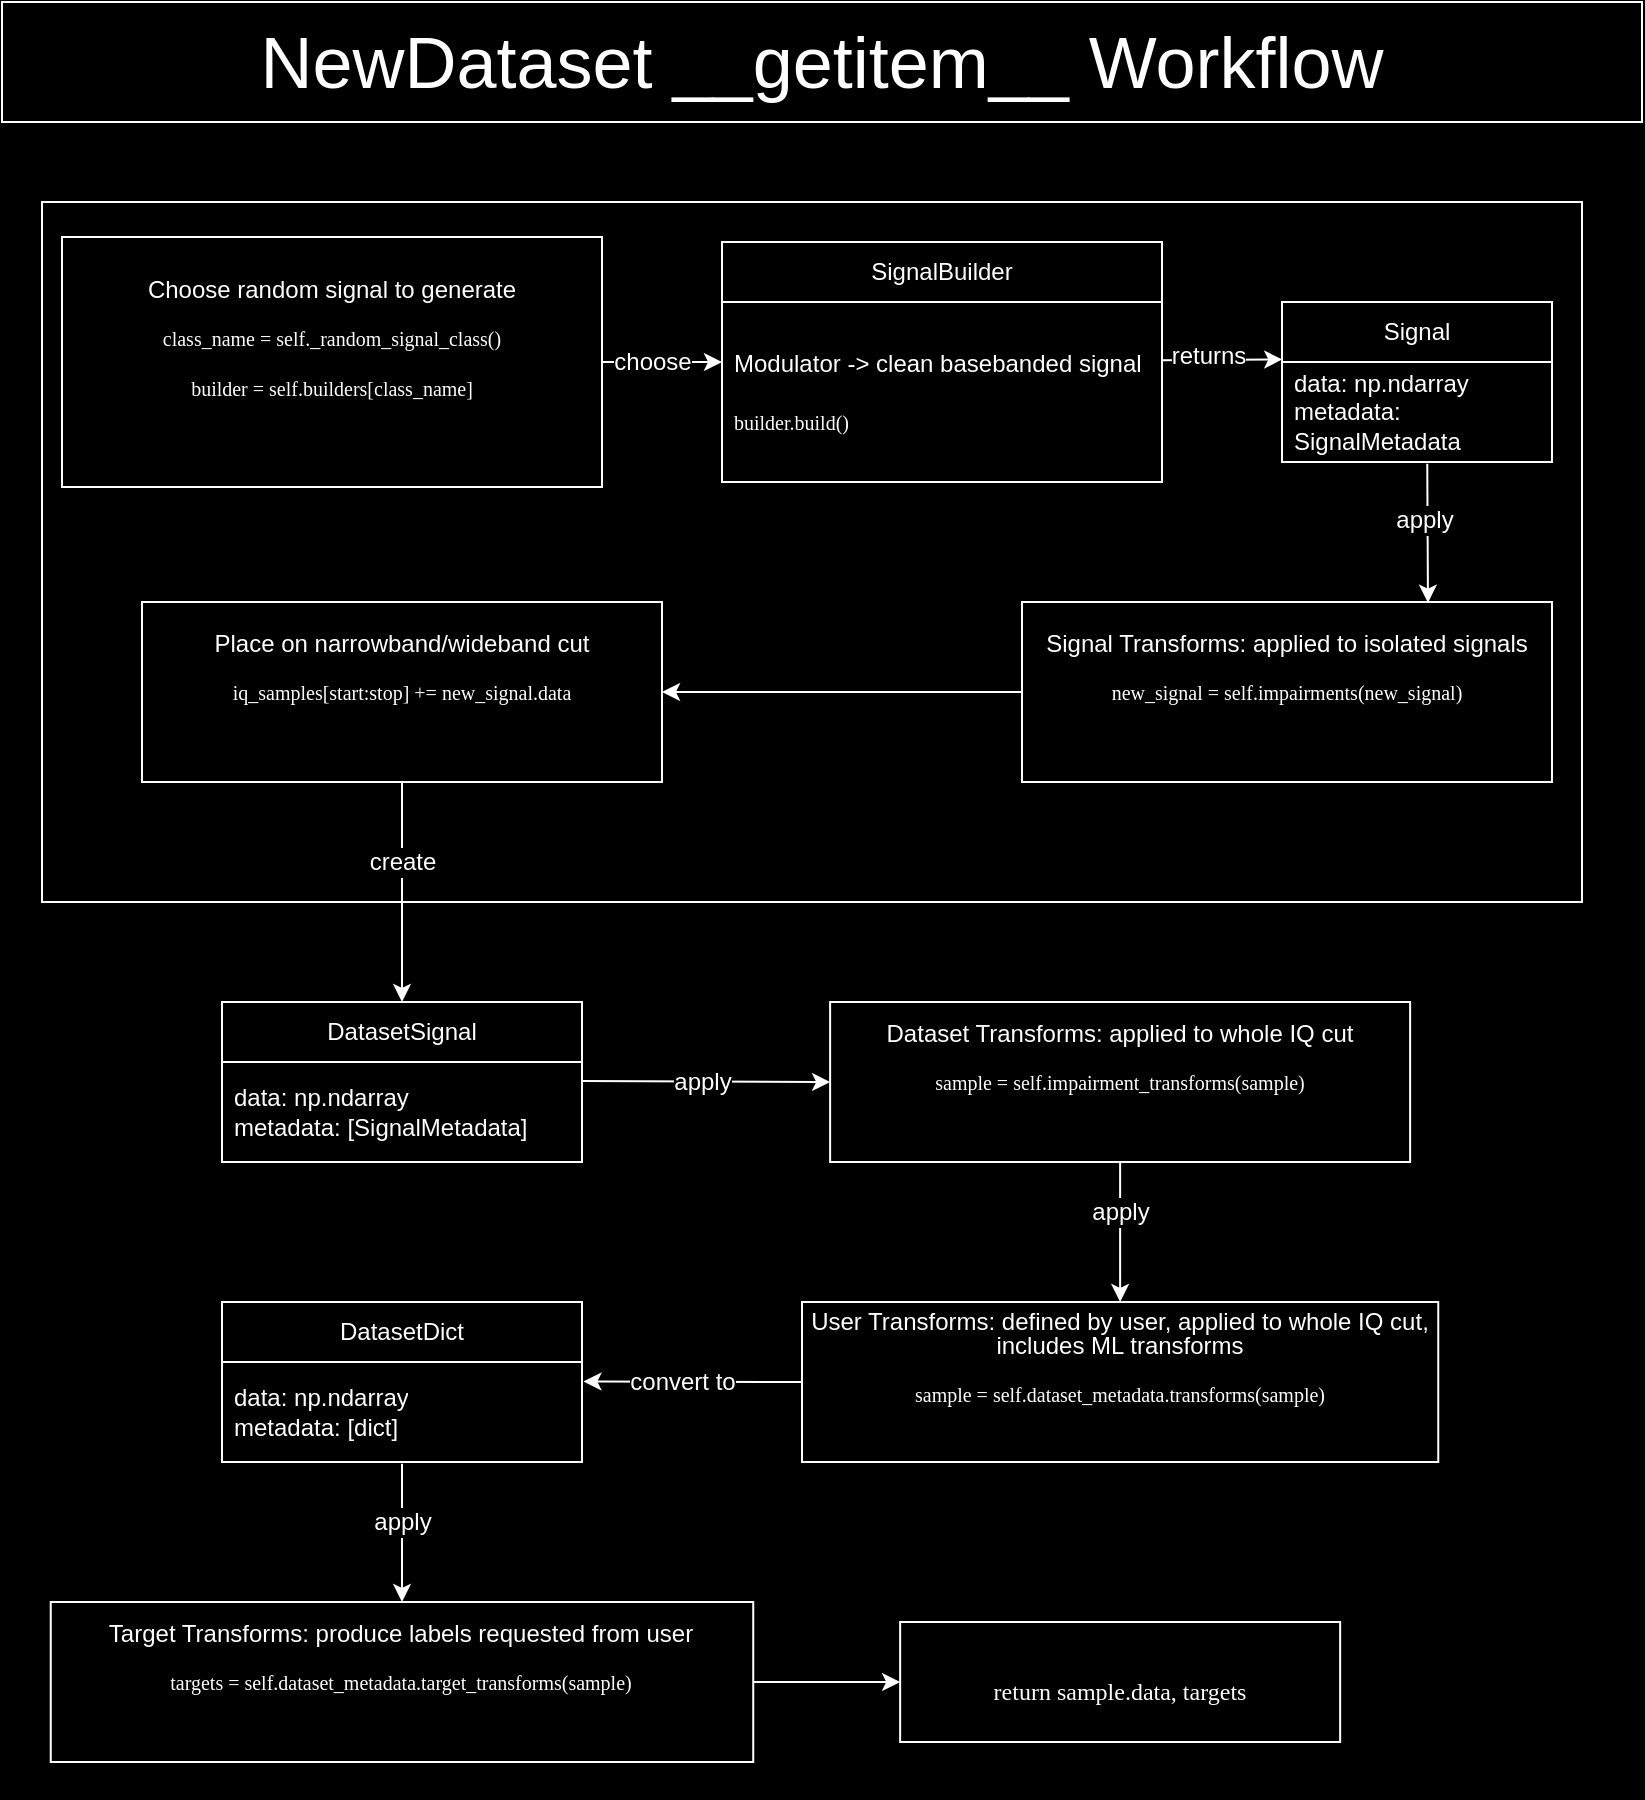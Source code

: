 <mxfile>
    <diagram id="laA0arsnX7Pyb7320zwb" name="Page-1">
        <mxGraphModel dx="1090" dy="675" grid="1" gridSize="10" guides="1" tooltips="1" connect="1" arrows="1" fold="1" page="1" pageScale="1" pageWidth="850" pageHeight="1100" background="#000000" math="0" shadow="0">
            <root>
                <mxCell id="0"/>
                <mxCell id="1" parent="0"/>
                <mxCell id="34" value="&lt;p style=&quot;line-height: 100%; font-size: 12px;&quot;&gt;&lt;font data-font-src=&quot;https://fonts.googleapis.com/css?family=Source+Code+Pro&quot; face=&quot;Source Code Pro&quot;&gt;self.__generate_new_signal__()&lt;/font&gt;&lt;/p&gt;" style="rounded=0;whiteSpace=wrap;html=1;fontSize=36;align=center;verticalAlign=bottom;labelPosition=center;verticalLabelPosition=top;fillColor=#000000;strokeColor=#FFFFFF;shadow=0;" parent="1" vertex="1">
                    <mxGeometry x="40" y="110" width="770" height="350" as="geometry"/>
                </mxCell>
                <mxCell id="6" value="&lt;font color=&quot;#ffffff&quot;&gt;NewDataset __getitem__ Workflow&lt;/font&gt;" style="text;html=1;strokeColor=#FFFFFF;fillColor=#000000;align=center;verticalAlign=middle;whiteSpace=wrap;rounded=0;fontSize=36;shadow=0;" parent="1" vertex="1">
                    <mxGeometry x="20" y="10" width="820" height="60" as="geometry"/>
                </mxCell>
                <mxCell id="52" style="edgeStyle=none;html=1;entryX=0;entryY=0.5;entryDx=0;entryDy=0;fontSize=9;fillColor=#000000;strokeColor=#FFFFFF;shadow=0;" parent="1" source="10" target="21" edge="1">
                    <mxGeometry relative="1" as="geometry"/>
                </mxCell>
                <mxCell id="10" value="&lt;p style=&quot;line-height: 100%; font-size: 12px;&quot;&gt;Target Transforms: produce labels requested from user&lt;/p&gt;&lt;p style=&quot;line-height: 100%; font-size: 12px;&quot;&gt;&lt;span style=&quot;font-size: 10px; background-color: initial; font-family: &amp;quot;Source Code Pro&amp;quot;;&quot;&gt;targets = self.dataset_metadata.target_transforms(sample)&lt;/span&gt;&lt;/p&gt;&lt;p style=&quot;line-height: 100%;&quot;&gt;&lt;/p&gt;&lt;p style=&quot;line-height: 100%;&quot;&gt;&lt;/p&gt;" style="rounded=0;whiteSpace=wrap;html=1;fontSize=36;align=center;verticalAlign=middle;fillColor=#000000;strokeColor=#FFFFFF;shadow=0;fontColor=#FFFFFF;" parent="1" vertex="1">
                    <mxGeometry x="44.37" y="810" width="351.25" height="80" as="geometry"/>
                </mxCell>
                <mxCell id="39" style="edgeStyle=none;html=1;fontSize=9;exitX=0.538;exitY=1.018;exitDx=0;exitDy=0;exitPerimeter=0;fillColor=#000000;strokeColor=#FFFFFF;shadow=0;entryX=0.766;entryY=0.004;entryDx=0;entryDy=0;entryPerimeter=0;" parent="1" source="12" target="25" edge="1">
                    <mxGeometry relative="1" as="geometry">
                        <mxPoint x="740" y="270" as="targetPoint"/>
                    </mxGeometry>
                </mxCell>
                <mxCell id="46" value="apply" style="edgeLabel;html=1;align=center;verticalAlign=middle;resizable=0;points=[];fontSize=12;fillColor=#000000;strokeColor=#FFFFFF;shadow=0;fontColor=#FFFFFF;labelBackgroundColor=#000000;" parent="39" vertex="1" connectable="0">
                    <mxGeometry x="-0.196" y="-2" relative="1" as="geometry">
                        <mxPoint as="offset"/>
                    </mxGeometry>
                </mxCell>
                <mxCell id="11" value="&lt;font color=&quot;#ffffff&quot;&gt;Signal&lt;/font&gt;" style="swimlane;fontStyle=0;childLayout=stackLayout;horizontal=1;startSize=30;horizontalStack=0;resizeParent=1;resizeParentMax=0;resizeLast=0;collapsible=1;marginBottom=0;whiteSpace=wrap;html=1;fontSize=12;fillColor=#000000;strokeColor=#FFFFFF;shadow=0;" parent="1" vertex="1">
                    <mxGeometry x="660" y="160" width="135" height="80" as="geometry"/>
                </mxCell>
                <mxCell id="12" value="&lt;font color=&quot;#ffffff&quot;&gt;data: np.ndarray&lt;br&gt;metadata: SignalMetadata&lt;/font&gt;" style="text;strokeColor=#FFFFFF;fillColor=#000000;align=left;verticalAlign=middle;spacingLeft=4;spacingRight=4;overflow=hidden;points=[[0,0.5],[1,0.5]];portConstraint=eastwest;rotatable=0;whiteSpace=wrap;html=1;fontSize=12;shadow=0;" parent="11" vertex="1">
                    <mxGeometry y="30" width="135" height="50" as="geometry"/>
                </mxCell>
                <mxCell id="21" value="&lt;p style=&quot;line-height: 100%;&quot;&gt;&lt;span style=&quot;font-size: 12px;&quot;&gt;&lt;font data-font-src=&quot;https://fonts.googleapis.com/css?family=Source+Code+Pro&quot; face=&quot;Source Code Pro&quot;&gt;return sample.data, targets&lt;/font&gt;&lt;/span&gt;&lt;/p&gt;" style="rounded=0;whiteSpace=wrap;html=1;fontSize=36;align=center;verticalAlign=middle;fillColor=#000000;strokeColor=#FFFFFF;shadow=0;fontColor=#FFFFFF;" parent="1" vertex="1">
                    <mxGeometry x="469.07" y="820" width="220" height="60" as="geometry"/>
                </mxCell>
                <mxCell id="50" style="edgeStyle=none;html=1;entryX=0.5;entryY=0;entryDx=0;entryDy=0;fontSize=9;exitX=0.5;exitY=1.017;exitDx=0;exitDy=0;exitPerimeter=0;fillColor=#000000;strokeColor=#FFFFFF;shadow=0;" parent="1" source="23" target="10" edge="1">
                    <mxGeometry relative="1" as="geometry">
                        <mxPoint x="190.62" y="750" as="sourcePoint"/>
                    </mxGeometry>
                </mxCell>
                <mxCell id="51" value="apply" style="edgeLabel;html=1;align=center;verticalAlign=middle;resizable=0;points=[];fontSize=12;fillColor=#000000;strokeColor=#FFFFFF;shadow=0;fontColor=#FFFFFF;labelBackgroundColor=#000000;" parent="50" vertex="1" connectable="0">
                    <mxGeometry x="-0.417" relative="1" as="geometry">
                        <mxPoint y="9" as="offset"/>
                    </mxGeometry>
                </mxCell>
                <mxCell id="22" value="DatasetDict" style="swimlane;fontStyle=0;childLayout=stackLayout;horizontal=1;startSize=30;horizontalStack=0;resizeParent=1;resizeParentMax=0;resizeLast=0;collapsible=1;marginBottom=0;whiteSpace=wrap;html=1;fontSize=12;fillColor=#000000;strokeColor=#FFFFFF;shadow=0;fontColor=#FFFFFF;" parent="1" vertex="1">
                    <mxGeometry x="130" y="660" width="180" height="80" as="geometry"/>
                </mxCell>
                <mxCell id="23" value="data: np.ndarray&lt;br&gt;metadata: [dict]" style="text;strokeColor=#FFFFFF;fillColor=#000000;align=left;verticalAlign=middle;spacingLeft=4;spacingRight=4;overflow=hidden;points=[[0,0.5],[1,0.5]];portConstraint=eastwest;rotatable=0;whiteSpace=wrap;html=1;fontSize=12;shadow=0;fontColor=#FFFFFF;" parent="22" vertex="1">
                    <mxGeometry y="30" width="180" height="50" as="geometry"/>
                </mxCell>
                <mxCell id="40" style="edgeStyle=none;html=1;entryX=0.5;entryY=0;entryDx=0;entryDy=0;fontSize=9;exitX=0.5;exitY=1;exitDx=0;exitDy=0;fillColor=#000000;strokeColor=#FFFFFF;shadow=0;" parent="1" source="53" target="31" edge="1">
                    <mxGeometry relative="1" as="geometry"/>
                </mxCell>
                <mxCell id="41" value="create" style="edgeLabel;html=1;align=center;verticalAlign=middle;resizable=0;points=[];fontSize=12;fillColor=#000000;strokeColor=#FFFFFF;shadow=0;fontColor=#FFFFFF;labelBackgroundColor=#000000;" parent="40" vertex="1" connectable="0">
                    <mxGeometry x="-0.215" y="2" relative="1" as="geometry">
                        <mxPoint x="-2" y="-3" as="offset"/>
                    </mxGeometry>
                </mxCell>
                <mxCell id="55" style="edgeStyle=none;html=1;exitX=0;exitY=0.5;exitDx=0;exitDy=0;fontFamily=Source Code Pro;fontSource=https%3A%2F%2Ffonts.googleapis.com%2Fcss%3Ffamily%3DSource%2BCode%2BPro;fontSize=10;entryX=1;entryY=0.5;entryDx=0;entryDy=0;fillColor=#000000;strokeColor=#FFFFFF;shadow=0;fontColor=#FFFFFF;labelBackgroundColor=#000000;" parent="1" source="25" target="53" edge="1">
                    <mxGeometry relative="1" as="geometry"/>
                </mxCell>
                <mxCell id="25" value="&lt;p style=&quot;line-height: 100%; font-size: 12px;&quot;&gt;Signal Transforms: applied to isolated signals&lt;/p&gt;&lt;p style=&quot;line-height: 100%; font-size: 12px;&quot;&gt;&lt;/p&gt;&lt;p style=&quot;line-height: 100%; font-size: 12px;&quot;&gt;&lt;span style=&quot;background-color: initial; font-family: &amp;quot;Source Code Pro&amp;quot;; font-size: 10px;&quot;&gt;new_signal = self.impairments(new_signal)&lt;/span&gt;&lt;/p&gt;&lt;p style=&quot;line-height: 100%;&quot;&gt;&lt;/p&gt;&lt;p style=&quot;line-height: 100%;&quot;&gt;&lt;/p&gt;" style="rounded=0;whiteSpace=wrap;html=1;fontSize=36;align=center;verticalAlign=middle;fillColor=#000000;strokeColor=#FFFFFF;shadow=0;fontColor=#FFFFFF;" parent="1" vertex="1">
                    <mxGeometry x="530" y="310" width="265" height="90" as="geometry"/>
                </mxCell>
                <mxCell id="48" style="edgeStyle=none;html=1;fontSize=9;exitX=0;exitY=0.5;exitDx=0;exitDy=0;entryX=1.004;entryY=0.194;entryDx=0;entryDy=0;entryPerimeter=0;fillColor=#000000;strokeColor=#FFFFFF;shadow=0;" parent="1" source="30" target="23" edge="1">
                    <mxGeometry relative="1" as="geometry">
                        <mxPoint x="400.62" y="710" as="sourcePoint"/>
                        <mxPoint x="290.62" y="710" as="targetPoint"/>
                    </mxGeometry>
                </mxCell>
                <mxCell id="49" value="convert to" style="edgeLabel;html=1;align=center;verticalAlign=middle;resizable=0;points=[];fontSize=12;fillColor=#000000;strokeColor=#FFFFFF;shadow=0;fontColor=#FFFFFF;labelBackgroundColor=#000000;" parent="48" vertex="1" connectable="0">
                    <mxGeometry x="-0.284" y="-1" relative="1" as="geometry">
                        <mxPoint x="-21" y="1" as="offset"/>
                    </mxGeometry>
                </mxCell>
                <mxCell id="30" value="&lt;p style=&quot;line-height: 100%; font-size: 12px;&quot;&gt;User Transforms: defined by user, applied to whole IQ cut, includes ML transforms&lt;/p&gt;&lt;p style=&quot;line-height: 100%; font-size: 12px;&quot;&gt;&lt;span style=&quot;font-size: 10px; font-family: &amp;quot;Source Code Pro&amp;quot;; background-color: initial;&quot;&gt;sample = self.dataset_metadata.transforms(sample)&lt;/span&gt;&lt;/p&gt;&lt;p style=&quot;line-height: 100%;&quot;&gt;&lt;/p&gt;" style="rounded=0;whiteSpace=wrap;html=1;fontSize=36;align=center;verticalAlign=middle;fillColor=#000000;strokeColor=#FFFFFF;shadow=0;fontColor=#FFFFFF;" parent="1" vertex="1">
                    <mxGeometry x="420" y="660" width="318.13" height="80" as="geometry"/>
                </mxCell>
                <mxCell id="42" style="edgeStyle=none;html=1;fontSize=9;exitX=0.999;exitY=0.189;exitDx=0;exitDy=0;exitPerimeter=0;entryX=0;entryY=0.5;entryDx=0;entryDy=0;fillColor=#000000;strokeColor=#FFFFFF;shadow=0;" parent="1" source="32" target="56" edge="1">
                    <mxGeometry relative="1" as="geometry">
                        <mxPoint x="330.62" y="565" as="targetPoint"/>
                        <mxPoint x="271.12" y="549.9" as="sourcePoint"/>
                    </mxGeometry>
                </mxCell>
                <mxCell id="47" value="apply" style="edgeLabel;html=1;align=center;verticalAlign=middle;resizable=0;points=[];fontSize=12;fillColor=#000000;strokeColor=#FFFFFF;shadow=0;fontColor=#FFFFFF;labelBackgroundColor=#000000;" parent="42" vertex="1" connectable="0">
                    <mxGeometry x="-0.305" relative="1" as="geometry">
                        <mxPoint x="17" as="offset"/>
                    </mxGeometry>
                </mxCell>
                <mxCell id="31" value="DatasetSignal" style="swimlane;fontStyle=0;childLayout=stackLayout;horizontal=1;startSize=30;horizontalStack=0;resizeParent=1;resizeParentMax=0;resizeLast=0;collapsible=1;marginBottom=0;whiteSpace=wrap;html=1;fontSize=12;fillColor=#000000;strokeColor=#FFFFFF;shadow=0;fontColor=#FFFFFF;" parent="1" vertex="1">
                    <mxGeometry x="130" y="510" width="180" height="80" as="geometry"/>
                </mxCell>
                <mxCell id="32" value="data: np.ndarray&lt;br&gt;metadata: [SignalMetadata]" style="text;strokeColor=#FFFFFF;fillColor=#000000;align=left;verticalAlign=middle;spacingLeft=4;spacingRight=4;overflow=hidden;points=[[0,0.5],[1,0.5]];portConstraint=eastwest;rotatable=0;whiteSpace=wrap;html=1;fontSize=12;shadow=0;fontColor=#FFFFFF;" parent="31" vertex="1">
                    <mxGeometry y="30" width="180" height="50" as="geometry"/>
                </mxCell>
                <mxCell id="38" style="edgeStyle=none;html=1;entryX=0.001;entryY=-0.026;entryDx=0;entryDy=0;fontSize=9;entryPerimeter=0;fillColor=#000000;strokeColor=#FFFFFF;shadow=0;" parent="1" source="16" target="12" edge="1">
                    <mxGeometry relative="1" as="geometry"/>
                </mxCell>
                <mxCell id="45" value="returns" style="edgeLabel;html=1;align=center;verticalAlign=middle;resizable=0;points=[];fontSize=12;fillColor=#000000;strokeColor=#FFFFFF;shadow=0;fontColor=#FFFFFF;labelBackgroundColor=#000000;" parent="38" vertex="1" connectable="0">
                    <mxGeometry x="-0.233" y="2" relative="1" as="geometry">
                        <mxPoint as="offset"/>
                    </mxGeometry>
                </mxCell>
                <mxCell id="16" value="&lt;font color=&quot;#ffffff&quot;&gt;SignalBuilder&lt;/font&gt;" style="swimlane;fontStyle=0;childLayout=stackLayout;horizontal=1;startSize=30;horizontalStack=0;resizeParent=1;resizeParentMax=0;resizeLast=0;collapsible=1;marginBottom=0;whiteSpace=wrap;html=1;fontSize=12;fillColor=#000000;strokeColor=#FFFFFF;shadow=0;" parent="1" vertex="1">
                    <mxGeometry x="380" y="130" width="220" height="120" as="geometry"/>
                </mxCell>
                <mxCell id="17" value="&lt;font color=&quot;#ffffff&quot;&gt;Modulator -&amp;gt; clean basebanded signal&lt;br&gt;&lt;br&gt;&lt;font style=&quot;font-size: 10px;&quot; data-font-src=&quot;https://fonts.googleapis.com/css?family=Source+Code+Pro&quot; face=&quot;Source Code Pro&quot;&gt;builder.build()&lt;/font&gt;&lt;/font&gt;" style="text;strokeColor=#FFFFFF;fillColor=#000000;align=left;verticalAlign=middle;spacingLeft=4;spacingRight=4;overflow=hidden;points=[[0,0.5],[1,0.5]];portConstraint=eastwest;rotatable=0;whiteSpace=wrap;html=1;fontSize=12;shadow=0;" parent="16" vertex="1">
                    <mxGeometry y="30" width="220" height="90" as="geometry"/>
                </mxCell>
                <mxCell id="37" style="edgeStyle=none;html=1;exitX=1;exitY=0.5;exitDx=0;exitDy=0;entryX=0;entryY=0.5;entryDx=0;entryDy=0;fontSize=9;fillColor=#000000;strokeColor=#FFFFFF;shadow=0;" parent="1" source="33" target="16" edge="1">
                    <mxGeometry relative="1" as="geometry">
                        <Array as="points"/>
                    </mxGeometry>
                </mxCell>
                <mxCell id="44" value="choose" style="edgeLabel;html=1;align=center;verticalAlign=middle;resizable=0;points=[];fontSize=12;fillColor=#000000;strokeColor=#FFFFFF;shadow=0;fontColor=#FFFFFF;labelBackgroundColor=#000000;" parent="37" vertex="1" connectable="0">
                    <mxGeometry x="0.049" y="2" relative="1" as="geometry">
                        <mxPoint x="-7" y="2" as="offset"/>
                    </mxGeometry>
                </mxCell>
                <mxCell id="33" value="&lt;p style=&quot;line-height: 100%; font-size: 12px;&quot;&gt;&lt;font color=&quot;#ffffff&quot;&gt;Choose random signal to generate&lt;/font&gt;&lt;/p&gt;&lt;p style=&quot;line-height: 100%; font-size: 12px;&quot;&gt;&lt;/p&gt;&lt;p style=&quot;line-height: 100%; font-size: 12px;&quot;&gt;&lt;span style=&quot;background-color: initial; font-size: 10px; font-family: &amp;quot;Source Code Pro&amp;quot;;&quot;&gt;&lt;font color=&quot;#ffffff&quot;&gt;class_name = self._random_signal_class()&lt;/font&gt;&lt;/span&gt;&lt;/p&gt;&lt;p style=&quot;line-height: 100%; font-size: 12px;&quot;&gt;&lt;span style=&quot;font-size: 10px; font-family: &amp;quot;Source Code Pro&amp;quot;; background-color: initial;&quot;&gt;&lt;font color=&quot;#ffffff&quot;&gt;builder = self.builders[class_name]&lt;/font&gt;&lt;/span&gt;&lt;/p&gt;&lt;p style=&quot;line-height: 100%;&quot;&gt;&lt;/p&gt;&lt;p style=&quot;line-height: 100%;&quot;&gt;&lt;/p&gt;&lt;p style=&quot;line-height: 100%; font-size: 12px;&quot;&gt;&lt;/p&gt;&lt;p style=&quot;line-height: 100%;&quot;&gt;&lt;/p&gt;" style="rounded=0;whiteSpace=wrap;html=1;fontSize=36;align=center;verticalAlign=middle;strokeColor=#FFFFFF;fillColor=#000000;shadow=0;" parent="1" vertex="1">
                    <mxGeometry x="50" y="127.5" width="270" height="125" as="geometry"/>
                </mxCell>
                <mxCell id="53" value="&lt;p style=&quot;line-height: 100%; font-size: 12px;&quot;&gt;Place on narrowband/wideband cut&lt;/p&gt;&lt;p style=&quot;line-height: 100%; font-size: 12px;&quot;&gt;&lt;span style=&quot;font-size: 10px; background-color: initial; font-family: &amp;quot;Source Code Pro&amp;quot;;&quot;&gt;iq_samples[start:stop] += new_signal.data&lt;/span&gt;&lt;/p&gt;&lt;p style=&quot;line-height: 100%;&quot;&gt;&lt;/p&gt;&lt;p style=&quot;line-height: 100%;&quot;&gt;&lt;/p&gt;" style="rounded=0;whiteSpace=wrap;html=1;fontSize=36;align=center;verticalAlign=middle;fillColor=#000000;strokeColor=#FFFFFF;shadow=0;fontColor=#FFFFFF;" parent="1" vertex="1">
                    <mxGeometry x="90" y="310" width="260" height="90" as="geometry"/>
                </mxCell>
                <mxCell id="56" value="&lt;p style=&quot;line-height: 100%; font-size: 12px;&quot;&gt;Dataset Transforms: applied to whole IQ cut&lt;/p&gt;&lt;p style=&quot;line-height: 100%; font-size: 12px;&quot;&gt;&lt;span style=&quot;font-size: 10px; font-family: &amp;quot;Source Code Pro&amp;quot;; background-color: initial;&quot;&gt;sample = self.impairment_transforms(sample)&lt;/span&gt;&lt;/p&gt;&lt;p style=&quot;line-height: 100%;&quot;&gt;&lt;/p&gt;&lt;p style=&quot;line-height: 100%;&quot;&gt;&lt;/p&gt;" style="rounded=0;whiteSpace=wrap;html=1;fontSize=36;align=center;verticalAlign=middle;fillColor=#000000;strokeColor=#FFFFFF;shadow=0;fontColor=#FFFFFF;" parent="1" vertex="1">
                    <mxGeometry x="434.06" y="510" width="290" height="80" as="geometry"/>
                </mxCell>
                <mxCell id="58" style="edgeStyle=none;html=1;fontSize=9;exitX=0.5;exitY=1;exitDx=0;exitDy=0;entryX=0.5;entryY=0;entryDx=0;entryDy=0;fillColor=#000000;strokeColor=#FFFFFF;shadow=0;" parent="1" source="56" target="30" edge="1">
                    <mxGeometry relative="1" as="geometry">
                        <mxPoint x="360.62" y="560" as="targetPoint"/>
                        <mxPoint x="285.44" y="559.45" as="sourcePoint"/>
                    </mxGeometry>
                </mxCell>
                <mxCell id="59" value="apply" style="edgeLabel;html=1;align=center;verticalAlign=middle;resizable=0;points=[];fontSize=12;fillColor=#000000;strokeColor=#FFFFFF;shadow=0;fontColor=#FFFFFF;labelBackgroundColor=#000000;" parent="58" vertex="1" connectable="0">
                    <mxGeometry x="-0.305" relative="1" as="geometry">
                        <mxPoint as="offset"/>
                    </mxGeometry>
                </mxCell>
            </root>
        </mxGraphModel>
    </diagram>
</mxfile>
